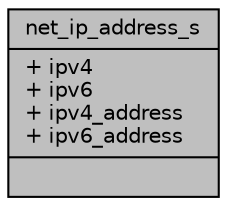 digraph "net_ip_address_s"
{
 // LATEX_PDF_SIZE
  edge [fontname="Helvetica",fontsize="10",labelfontname="Helvetica",labelfontsize="10"];
  node [fontname="Helvetica",fontsize="10",shape=record];
  Node1 [label="{net_ip_address_s\n|+ ipv4\l+ ipv6\l+ ipv4_address\l+ ipv6_address\l|}",height=0.2,width=0.4,color="black", fillcolor="grey75", style="filled", fontcolor="black",tooltip=" "];
}
